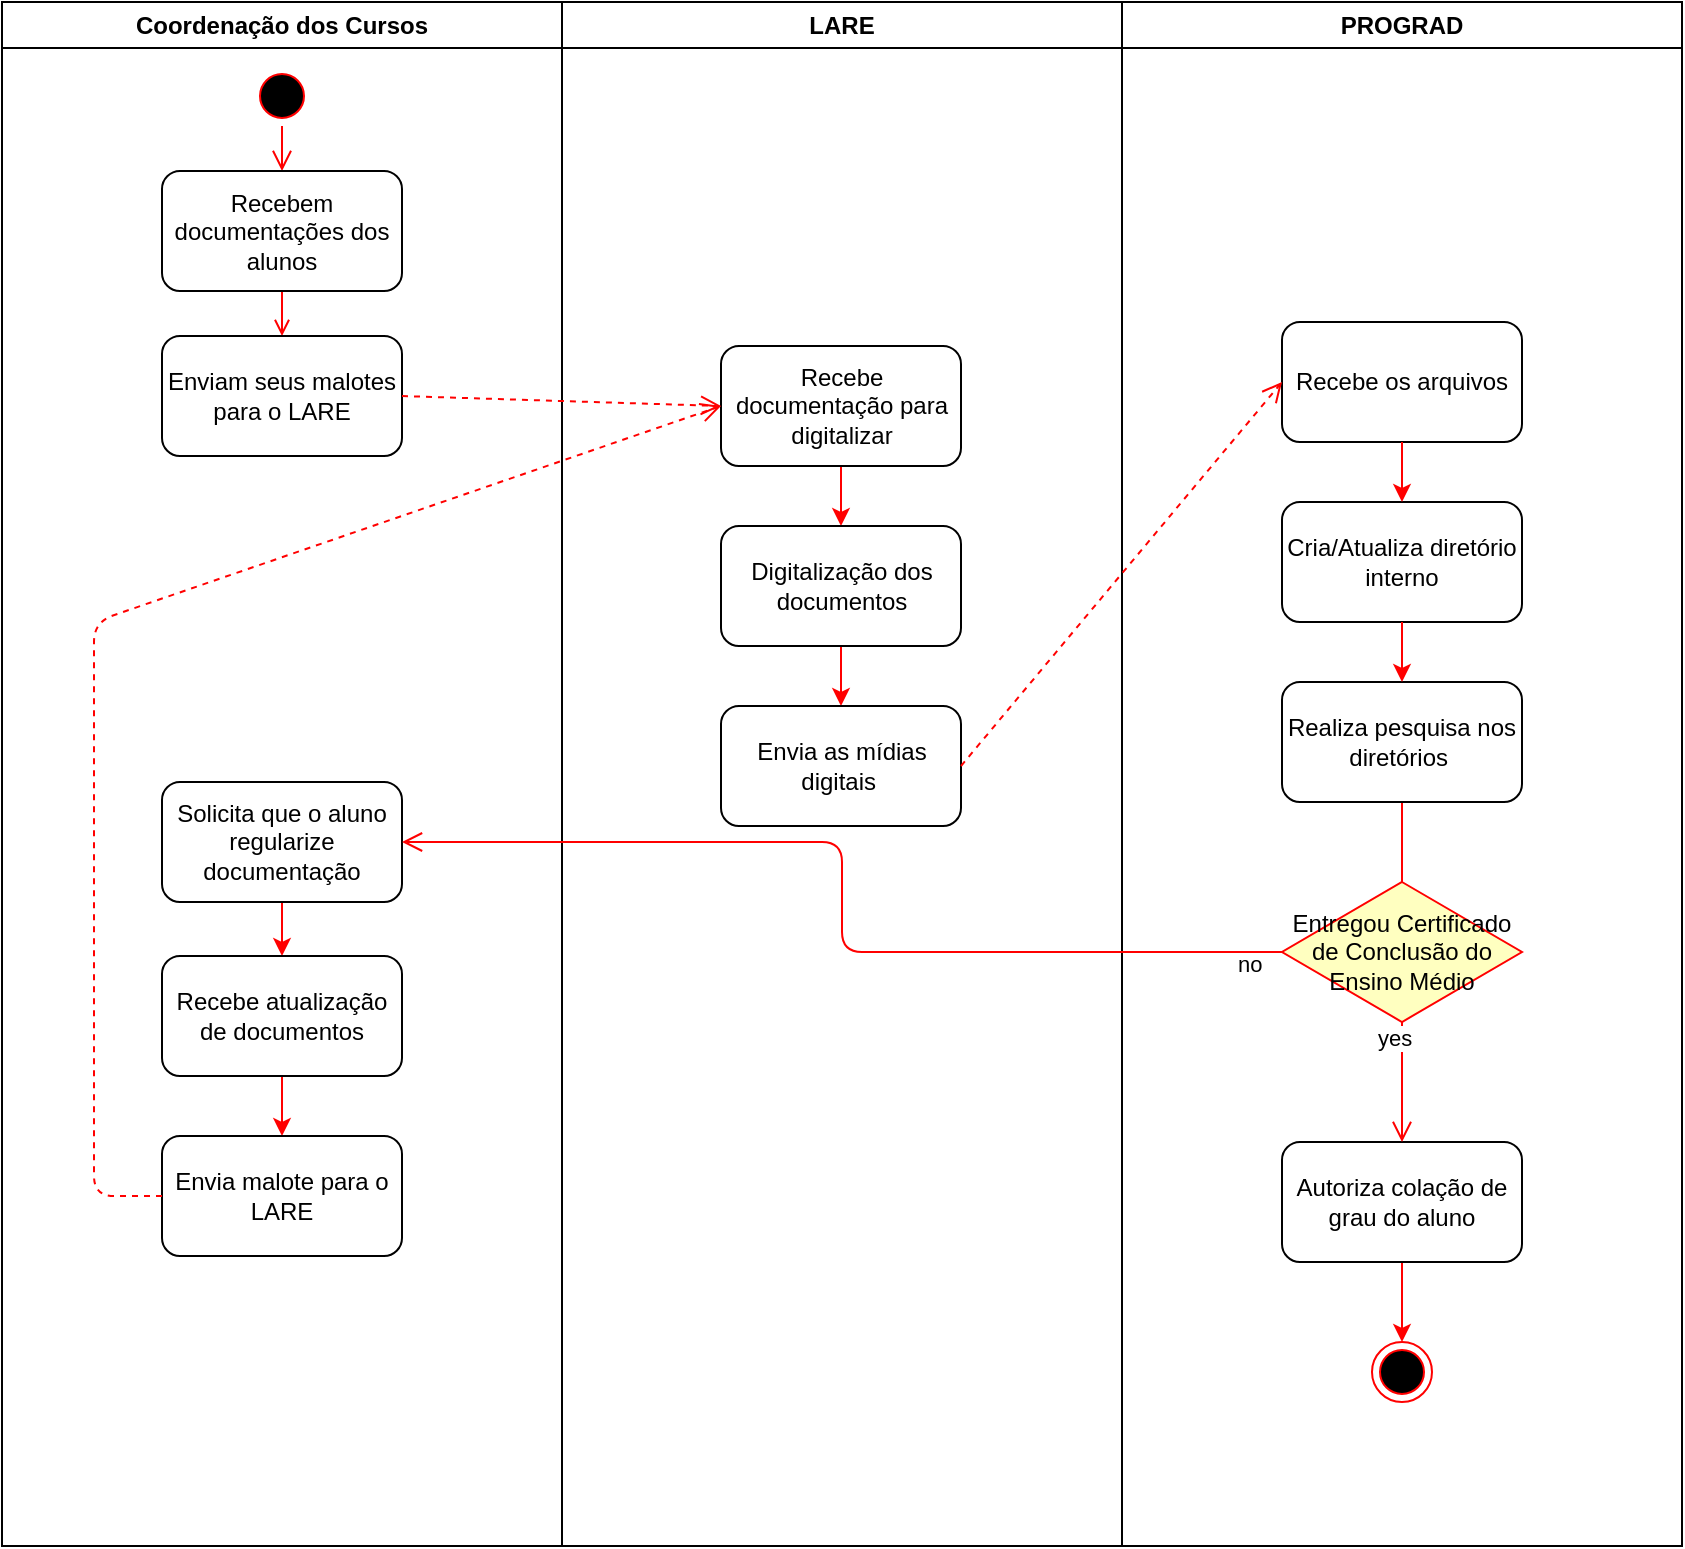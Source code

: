<mxfile version="12.2.9" type="github" pages="1">
  <diagram name="Page-1" id="e7e014a7-5840-1c2e-5031-d8a46d1fe8dd">
    <mxGraphModel dx="1094" dy="507" grid="1" gridSize="10" guides="1" tooltips="1" connect="1" arrows="1" fold="1" page="1" pageScale="1" pageWidth="1169" pageHeight="826" background="#ffffff" math="0" shadow="0">
      <root>
        <mxCell id="0"/>
        <mxCell id="1" parent="0"/>
        <mxCell id="2" value="Coordenação dos Cursos" style="swimlane;whiteSpace=wrap" parent="1" vertex="1">
          <mxGeometry x="164" y="20" width="280" height="772" as="geometry"/>
        </mxCell>
        <mxCell id="5" value="" style="ellipse;shape=startState;fillColor=#000000;strokeColor=#ff0000;" parent="2" vertex="1">
          <mxGeometry x="125" y="32" width="30" height="30" as="geometry"/>
        </mxCell>
        <mxCell id="6" value="" style="edgeStyle=elbowEdgeStyle;elbow=horizontal;verticalAlign=bottom;endArrow=open;endSize=8;strokeColor=#FF0000;endFill=1;rounded=0;entryX=0.5;entryY=0;entryDx=0;entryDy=0;" parent="2" source="5" target="u4yT-pGp6C20VgRw0iH_-41" edge="1">
          <mxGeometry x="100" y="40" as="geometry">
            <mxPoint x="115.5" y="122" as="targetPoint"/>
          </mxGeometry>
        </mxCell>
        <mxCell id="9" value="" style="endArrow=open;strokeColor=#FF0000;endFill=1;rounded=0;exitX=0.5;exitY=1;exitDx=0;exitDy=0;entryX=0.5;entryY=0;entryDx=0;entryDy=0;" parent="2" source="u4yT-pGp6C20VgRw0iH_-41" target="u4yT-pGp6C20VgRw0iH_-42" edge="1">
          <mxGeometry relative="1" as="geometry">
            <mxPoint x="115" y="160" as="sourcePoint"/>
            <mxPoint x="120.5" y="220" as="targetPoint"/>
          </mxGeometry>
        </mxCell>
        <mxCell id="u4yT-pGp6C20VgRw0iH_-41" value="Recebem documentações dos alunos" style="rounded=1;whiteSpace=wrap;html=1;" parent="2" vertex="1">
          <mxGeometry x="80" y="84.5" width="120" height="60" as="geometry"/>
        </mxCell>
        <mxCell id="u4yT-pGp6C20VgRw0iH_-42" value="Enviam seus malotes para o LARE" style="rounded=1;whiteSpace=wrap;html=1;" parent="2" vertex="1">
          <mxGeometry x="80" y="167" width="120" height="60" as="geometry"/>
        </mxCell>
        <mxCell id="u4yT-pGp6C20VgRw0iH_-104" value="" style="edgeStyle=orthogonalEdgeStyle;rounded=0;orthogonalLoop=1;jettySize=auto;html=1;strokeColor=#FF0000;" parent="2" source="u4yT-pGp6C20VgRw0iH_-99" target="u4yT-pGp6C20VgRw0iH_-103" edge="1">
          <mxGeometry relative="1" as="geometry"/>
        </mxCell>
        <mxCell id="u4yT-pGp6C20VgRw0iH_-99" value="Solicita que o aluno regularize documentação" style="rounded=1;whiteSpace=wrap;html=1;" parent="2" vertex="1">
          <mxGeometry x="80" y="390" width="120" height="60" as="geometry"/>
        </mxCell>
        <mxCell id="u4yT-pGp6C20VgRw0iH_-106" value="" style="edgeStyle=orthogonalEdgeStyle;rounded=0;orthogonalLoop=1;jettySize=auto;html=1;strokeColor=#FF0000;" parent="2" source="u4yT-pGp6C20VgRw0iH_-103" target="u4yT-pGp6C20VgRw0iH_-105" edge="1">
          <mxGeometry relative="1" as="geometry"/>
        </mxCell>
        <mxCell id="u4yT-pGp6C20VgRw0iH_-103" value="Recebe atualização de documentos" style="rounded=1;whiteSpace=wrap;html=1;" parent="2" vertex="1">
          <mxGeometry x="80" y="477" width="120" height="60" as="geometry"/>
        </mxCell>
        <mxCell id="u4yT-pGp6C20VgRw0iH_-105" value="Envia malote para o LARE" style="rounded=1;whiteSpace=wrap;html=1;" parent="2" vertex="1">
          <mxGeometry x="80" y="567" width="120" height="60" as="geometry"/>
        </mxCell>
        <mxCell id="3" value="LARE" style="swimlane;whiteSpace=wrap" parent="1" vertex="1">
          <mxGeometry x="444" y="20" width="280" height="772" as="geometry"/>
        </mxCell>
        <mxCell id="u4yT-pGp6C20VgRw0iH_-71" value="" style="edgeStyle=orthogonalEdgeStyle;rounded=0;orthogonalLoop=1;jettySize=auto;html=1;strokeColor=#FF0000;" parent="3" source="u4yT-pGp6C20VgRw0iH_-62" target="u4yT-pGp6C20VgRw0iH_-70" edge="1">
          <mxGeometry relative="1" as="geometry"/>
        </mxCell>
        <mxCell id="u4yT-pGp6C20VgRw0iH_-62" value="Recebe documentação para digitalizar" style="rounded=1;whiteSpace=wrap;html=1;" parent="3" vertex="1">
          <mxGeometry x="79.5" y="172" width="120" height="60" as="geometry"/>
        </mxCell>
        <mxCell id="u4yT-pGp6C20VgRw0iH_-75" value="" style="edgeStyle=orthogonalEdgeStyle;rounded=0;orthogonalLoop=1;jettySize=auto;html=1;strokeColor=#FF0000;" parent="3" source="u4yT-pGp6C20VgRw0iH_-70" target="u4yT-pGp6C20VgRw0iH_-74" edge="1">
          <mxGeometry relative="1" as="geometry"/>
        </mxCell>
        <mxCell id="u4yT-pGp6C20VgRw0iH_-70" value="Digitalização dos documentos" style="rounded=1;whiteSpace=wrap;html=1;" parent="3" vertex="1">
          <mxGeometry x="79.5" y="262" width="120" height="60" as="geometry"/>
        </mxCell>
        <mxCell id="u4yT-pGp6C20VgRw0iH_-74" value="Envia as mídias digitais&amp;nbsp;" style="rounded=1;whiteSpace=wrap;html=1;" parent="3" vertex="1">
          <mxGeometry x="79.5" y="352" width="120" height="60" as="geometry"/>
        </mxCell>
        <mxCell id="u4yT-pGp6C20VgRw0iH_-43" value="PROGRAD" style="swimlane;whiteSpace=wrap" parent="1" vertex="1">
          <mxGeometry x="724" y="20" width="280" height="772" as="geometry"/>
        </mxCell>
        <mxCell id="u4yT-pGp6C20VgRw0iH_-76" value="Recebe os arquivos" style="rounded=1;whiteSpace=wrap;html=1;" parent="u4yT-pGp6C20VgRw0iH_-43" vertex="1">
          <mxGeometry x="80" y="160" width="120" height="60" as="geometry"/>
        </mxCell>
        <mxCell id="u4yT-pGp6C20VgRw0iH_-97" value="" style="edgeStyle=orthogonalEdgeStyle;rounded=0;orthogonalLoop=1;jettySize=auto;html=1;strokeColor=#FF0000;" parent="u4yT-pGp6C20VgRw0iH_-43" source="u4yT-pGp6C20VgRw0iH_-80" edge="1">
          <mxGeometry relative="1" as="geometry">
            <mxPoint x="140" y="480" as="targetPoint"/>
          </mxGeometry>
        </mxCell>
        <mxCell id="u4yT-pGp6C20VgRw0iH_-80" value="Realiza pesquisa nos diretórios&amp;nbsp;" style="rounded=1;whiteSpace=wrap;html=1;" parent="u4yT-pGp6C20VgRw0iH_-43" vertex="1">
          <mxGeometry x="80" y="340" width="120" height="60" as="geometry"/>
        </mxCell>
        <mxCell id="u4yT-pGp6C20VgRw0iH_-78" value="Cria/Atualiza diretório interno" style="rounded=1;whiteSpace=wrap;html=1;" parent="u4yT-pGp6C20VgRw0iH_-43" vertex="1">
          <mxGeometry x="80" y="250" width="120" height="60" as="geometry"/>
        </mxCell>
        <mxCell id="u4yT-pGp6C20VgRw0iH_-81" value="" style="edgeStyle=orthogonalEdgeStyle;rounded=0;orthogonalLoop=1;jettySize=auto;html=1;strokeColor=#FF0000;" parent="u4yT-pGp6C20VgRw0iH_-43" source="u4yT-pGp6C20VgRw0iH_-78" target="u4yT-pGp6C20VgRw0iH_-80" edge="1">
          <mxGeometry relative="1" as="geometry"/>
        </mxCell>
        <mxCell id="u4yT-pGp6C20VgRw0iH_-87" value="" style="edgeStyle=orthogonalEdgeStyle;rounded=0;orthogonalLoop=1;jettySize=auto;html=1;strokeColor=#FF0000;" parent="u4yT-pGp6C20VgRw0iH_-43" source="u4yT-pGp6C20VgRw0iH_-76" target="u4yT-pGp6C20VgRw0iH_-78" edge="1">
          <mxGeometry relative="1" as="geometry"/>
        </mxCell>
        <mxCell id="u4yT-pGp6C20VgRw0iH_-93" value="Entregou Certificado de Conclusão do Ensino Médio" style="rhombus;whiteSpace=wrap;html=1;fillColor=#ffffc0;strokeColor=#ff0000;" parent="u4yT-pGp6C20VgRw0iH_-43" vertex="1">
          <mxGeometry x="80" y="440" width="120" height="70" as="geometry"/>
        </mxCell>
        <mxCell id="u4yT-pGp6C20VgRw0iH_-101" value="" style="edgeStyle=orthogonalEdgeStyle;rounded=0;orthogonalLoop=1;jettySize=auto;html=1;strokeColor=#FF0000;entryX=0.5;entryY=0;entryDx=0;entryDy=0;" parent="u4yT-pGp6C20VgRw0iH_-43" source="u4yT-pGp6C20VgRw0iH_-98" target="u4yT-pGp6C20VgRw0iH_-102" edge="1">
          <mxGeometry relative="1" as="geometry">
            <mxPoint x="140" y="710" as="targetPoint"/>
          </mxGeometry>
        </mxCell>
        <mxCell id="u4yT-pGp6C20VgRw0iH_-98" value="Autoriza colação de grau do aluno" style="rounded=1;whiteSpace=wrap;html=1;" parent="u4yT-pGp6C20VgRw0iH_-43" vertex="1">
          <mxGeometry x="80" y="570" width="120" height="60" as="geometry"/>
        </mxCell>
        <mxCell id="u4yT-pGp6C20VgRw0iH_-94" value="no" style="edgeStyle=orthogonalEdgeStyle;html=1;align=left;verticalAlign=bottom;endArrow=open;endSize=8;strokeColor=#ff0000;entryX=0.5;entryY=0;entryDx=0;entryDy=0;" parent="u4yT-pGp6C20VgRw0iH_-43" source="u4yT-pGp6C20VgRw0iH_-93" target="u4yT-pGp6C20VgRw0iH_-98" edge="1">
          <mxGeometry x="-1" y="-86" relative="1" as="geometry">
            <mxPoint x="140" y="570" as="targetPoint"/>
            <mxPoint x="2" y="-20" as="offset"/>
          </mxGeometry>
        </mxCell>
        <mxCell id="u4yT-pGp6C20VgRw0iH_-102" value="" style="ellipse;html=1;shape=endState;fillColor=#000000;strokeColor=#ff0000;" parent="u4yT-pGp6C20VgRw0iH_-43" vertex="1">
          <mxGeometry x="125" y="670" width="30" height="30" as="geometry"/>
        </mxCell>
        <mxCell id="u4yT-pGp6C20VgRw0iH_-90" value="" style="html=1;verticalAlign=bottom;endArrow=open;dashed=1;endSize=8;strokeColor=#FF0000;exitX=1;exitY=0.5;exitDx=0;exitDy=0;entryX=0;entryY=0.5;entryDx=0;entryDy=0;" parent="1" source="u4yT-pGp6C20VgRw0iH_-42" target="u4yT-pGp6C20VgRw0iH_-62" edge="1">
          <mxGeometry relative="1" as="geometry">
            <mxPoint x="348" y="222" as="sourcePoint"/>
            <mxPoint x="164" y="810" as="targetPoint"/>
          </mxGeometry>
        </mxCell>
        <mxCell id="u4yT-pGp6C20VgRw0iH_-91" value="" style="html=1;verticalAlign=bottom;endArrow=open;dashed=1;endSize=8;strokeColor=#FF0000;entryX=0;entryY=0.5;entryDx=0;entryDy=0;exitX=1;exitY=0.5;exitDx=0;exitDy=0;" parent="1" source="u4yT-pGp6C20VgRw0iH_-74" target="u4yT-pGp6C20VgRw0iH_-76" edge="1">
          <mxGeometry relative="1" as="geometry">
            <mxPoint x="620" y="350" as="sourcePoint"/>
            <mxPoint x="533.5" y="232" as="targetPoint"/>
          </mxGeometry>
        </mxCell>
        <mxCell id="u4yT-pGp6C20VgRw0iH_-95" value="yes" style="edgeStyle=orthogonalEdgeStyle;html=1;align=left;verticalAlign=top;endArrow=open;endSize=8;strokeColor=#ff0000;entryX=1;entryY=0.5;entryDx=0;entryDy=0;" parent="1" source="u4yT-pGp6C20VgRw0iH_-93" target="u4yT-pGp6C20VgRw0iH_-99" edge="1">
          <mxGeometry x="-1" y="55" relative="1" as="geometry">
            <mxPoint x="330" y="495" as="targetPoint"/>
            <mxPoint x="46" y="-25" as="offset"/>
          </mxGeometry>
        </mxCell>
        <mxCell id="u4yT-pGp6C20VgRw0iH_-107" value="" style="html=1;verticalAlign=bottom;endArrow=open;dashed=1;endSize=8;strokeColor=#FF0000;exitX=0;exitY=0.5;exitDx=0;exitDy=0;entryX=0;entryY=0.5;entryDx=0;entryDy=0;" parent="1" source="u4yT-pGp6C20VgRw0iH_-105" target="u4yT-pGp6C20VgRw0iH_-62" edge="1">
          <mxGeometry relative="1" as="geometry">
            <mxPoint x="374" y="230" as="sourcePoint"/>
            <mxPoint x="533.5" y="232" as="targetPoint"/>
            <Array as="points">
              <mxPoint x="210" y="617"/>
              <mxPoint x="210" y="330"/>
            </Array>
          </mxGeometry>
        </mxCell>
      </root>
    </mxGraphModel>
  </diagram>
</mxfile>
